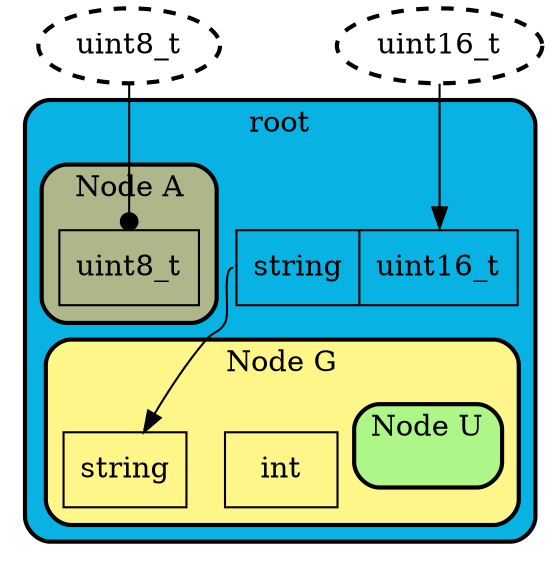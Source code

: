 digraph G {

pure_a [label="uint8_t", style="bold, dashed"];
pure_b [label="uint16_t", style="bold, dashed"];

  
subgraph cluster_root {
    label="root";
    fillcolor="#08B2E3";
    style="filled, bold, rounded";
    
    node_root_ports [shape = "record", label="<1> string|<2>uint16_t"];
    
    subgraph cluster_node_a {
      label="Node A";
      fillcolor="#AFB689";
      style="filled, bold, rounded";
  
      node_a_ports [shape = "record", label="<1> uint8_t"];
    }

    subgraph cluster_node_g {
      label = "Node G";
      fillcolor="#FFF689";
      style="filled, bold, rounded";
      
      node_g_port_1 [shape = "record", label="int"];
      node_g_port_2 [shape = "record", label="string"];
    
	subgraph cluster_node_u {
	  label="Node U";
	  fillcolor="#AFF689";
	  style="filled, bold, rounded";
      
	  node_u_ports [shape = "plaintext", label="", width=0, height=0];
	}
  }
}

pure_a->node_a_ports:1 [arrowhead="dot"]
pure_b->node_root_ports:2 
node_root_ports:1->node_g_port_2



}
